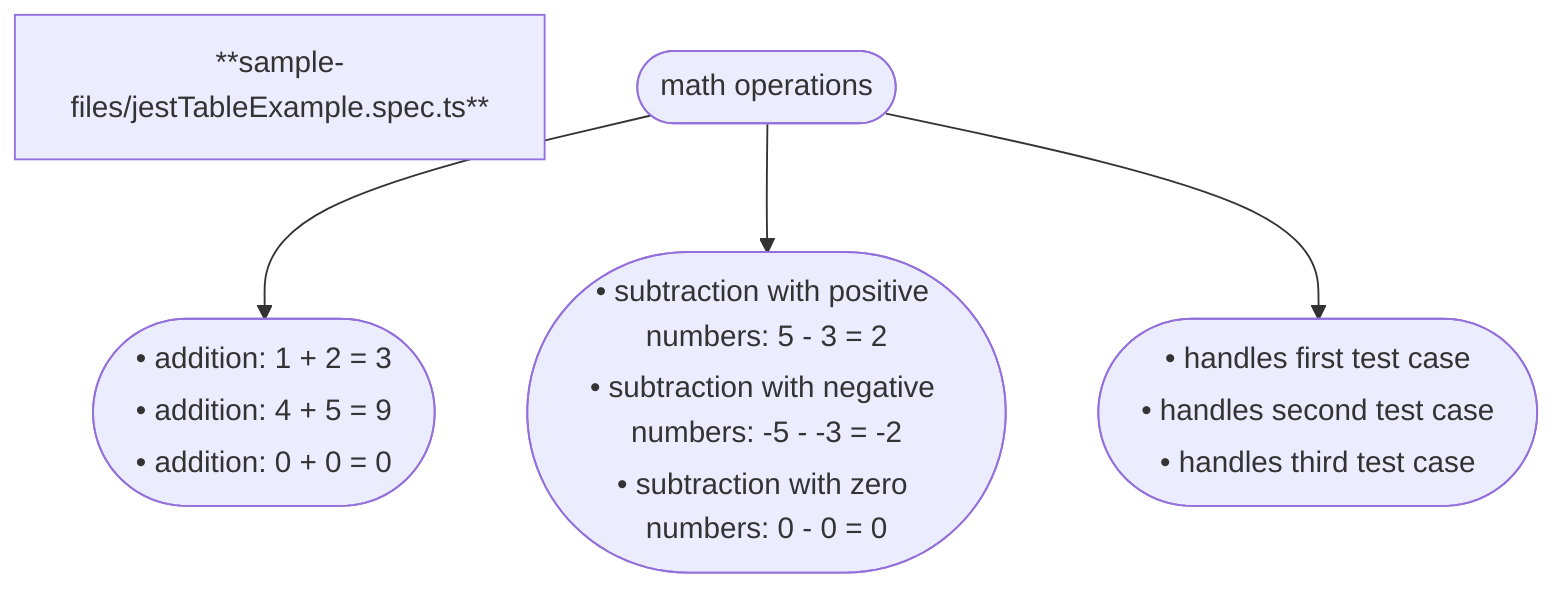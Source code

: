 flowchart TD
title["**sample-files/jestTableExample.spec.ts**"]
N0(["math operations"])
N1(["<table><tr><td>• addition: 1 + 2 = 3</td></tr><tr><td>• addition: 4 + 5 = 9</td></tr><tr><td>• addition: 0 + 0 = 0</td></tr></table>"])
N0 --> N1
N2(["<table><tr><td>• subtraction with positive numbers: 5 - 3 = 2</td></tr><tr><td>• subtraction with negative numbers: -5 - -3 = -2</td></tr><tr><td>• subtraction with zero numbers: 0 - 0 = 0</td></tr></table>"])
N0 --> N2
N3(["<table><tr><td>• handles first test case</td></tr><tr><td>• handles second test case</td></tr><tr><td>• handles third test case</td></tr></table>"])
N0 --> N3

%% ✴ Generated by speccharts v0.3.1 ✴ https://github.com/arnaudrenaud/speccharts